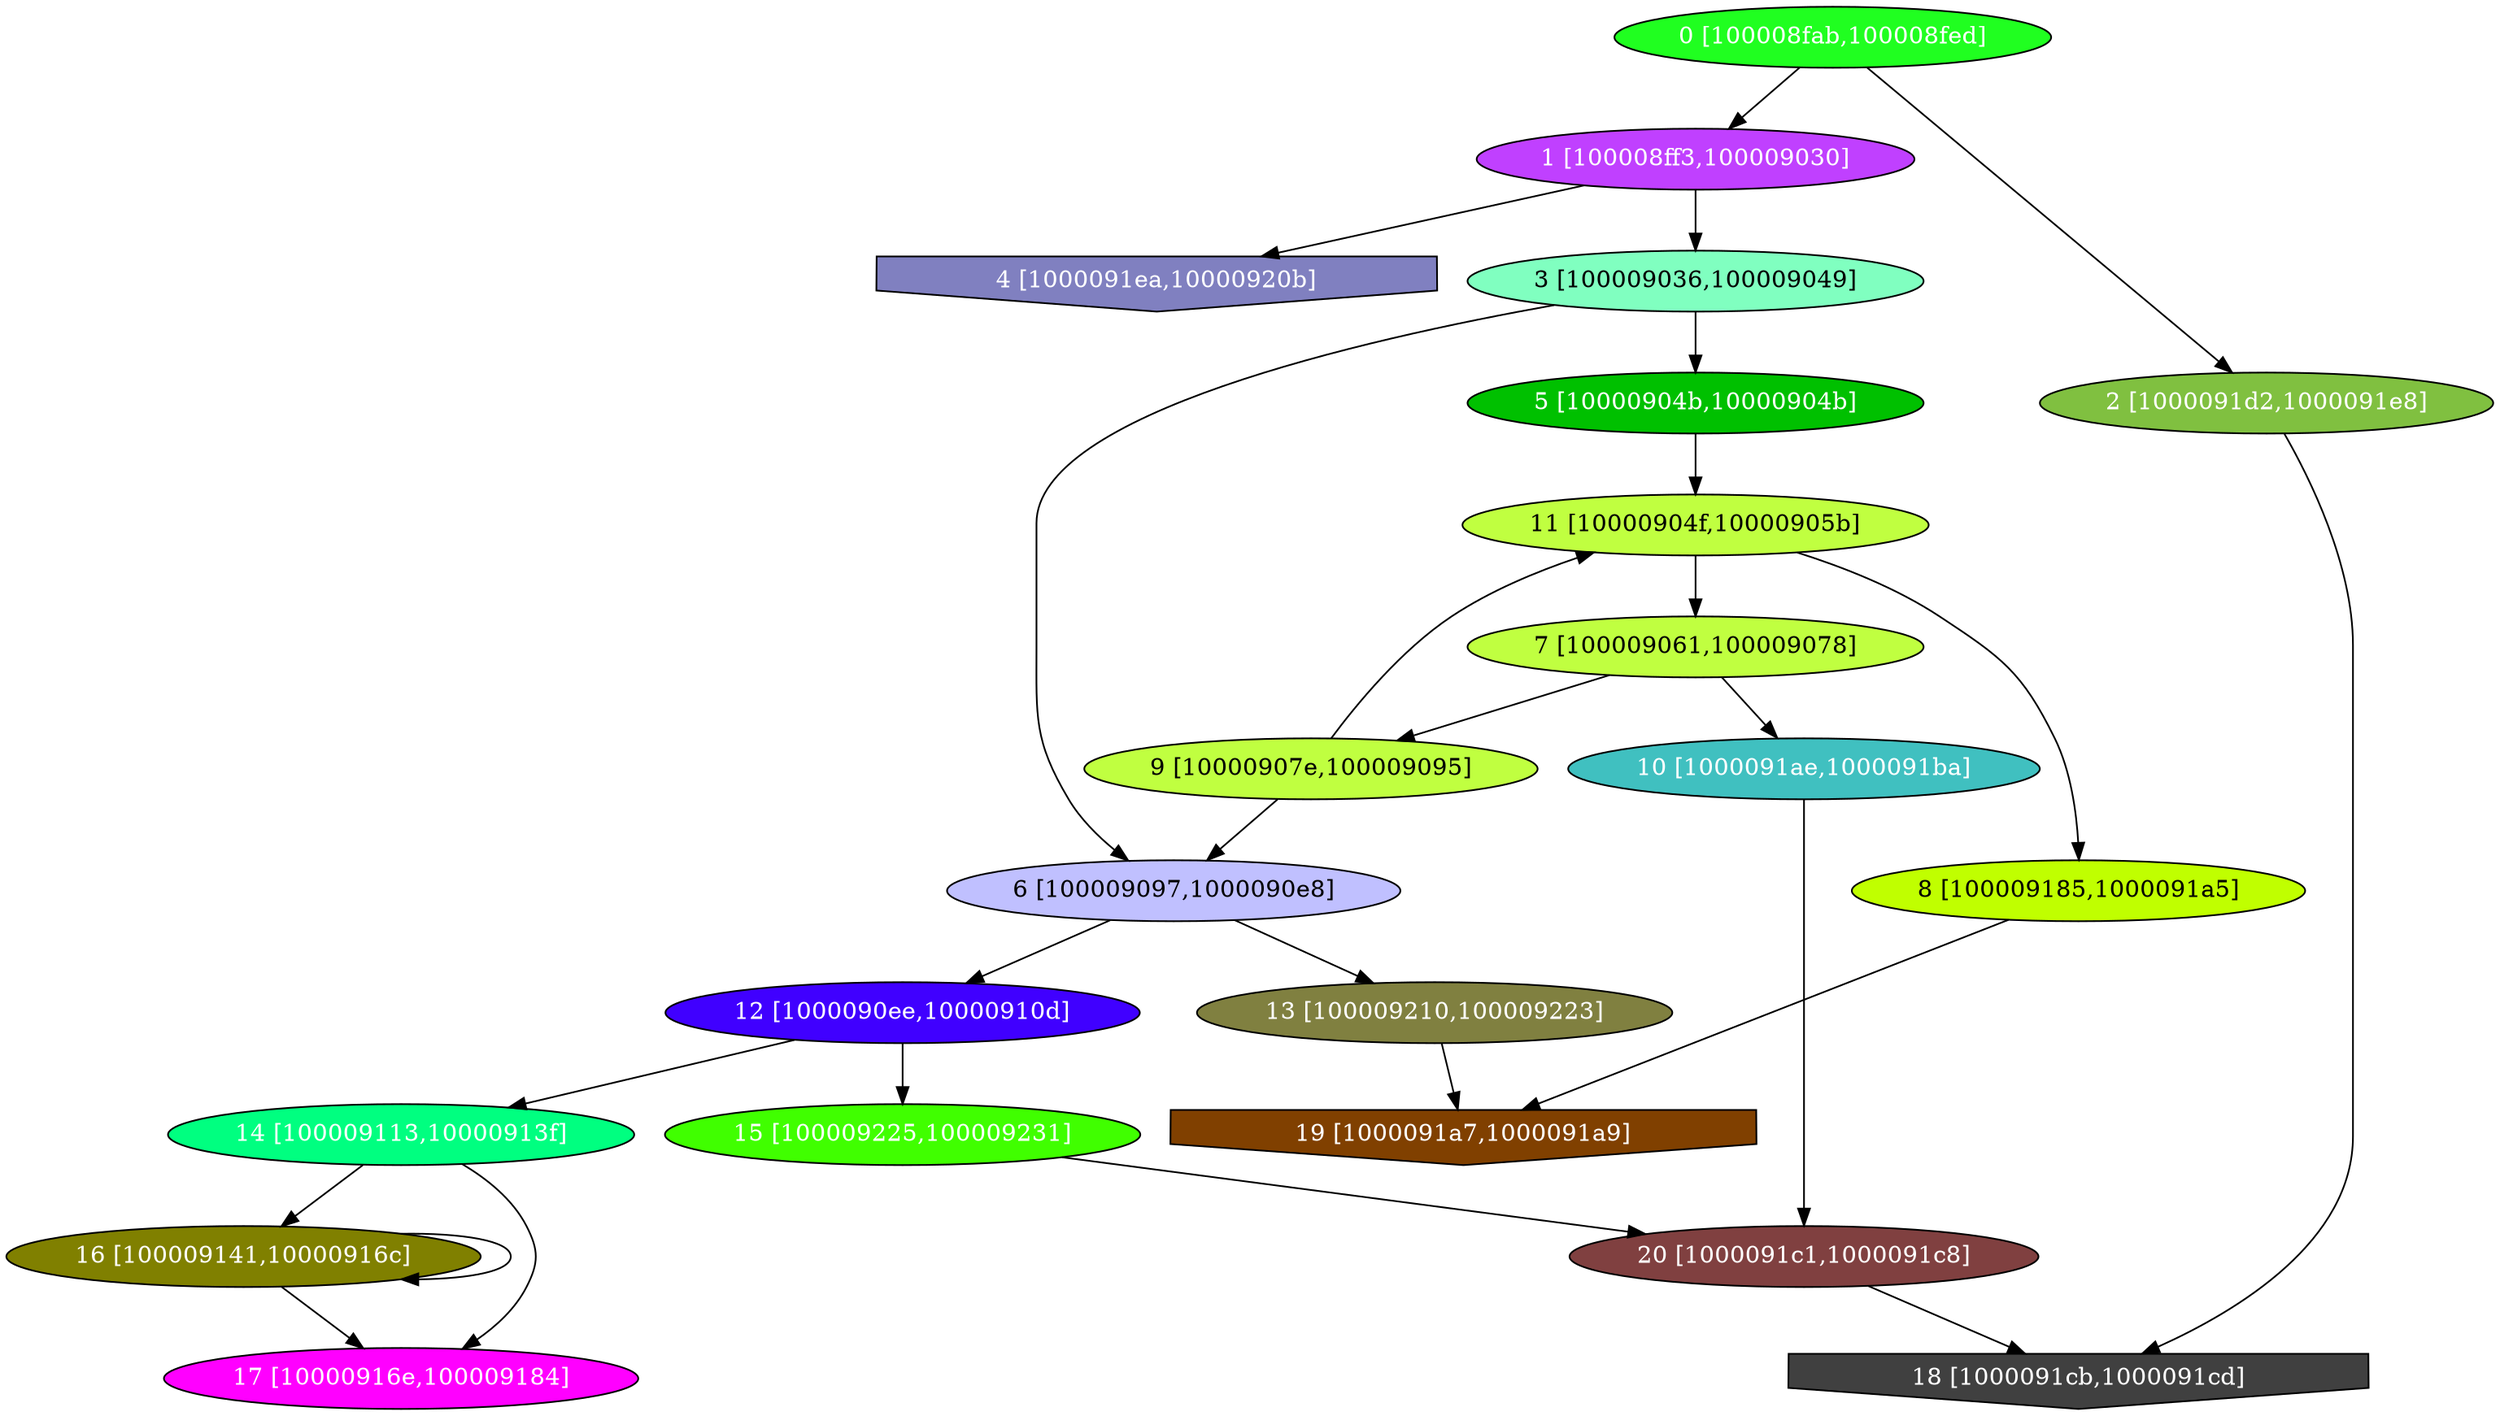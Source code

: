 diGraph tar{
	tar_0  [style=filled fillcolor="#20FF20" fontcolor="#ffffff" shape=oval label="0 [100008fab,100008fed]"]
	tar_1  [style=filled fillcolor="#C040FF" fontcolor="#ffffff" shape=oval label="1 [100008ff3,100009030]"]
	tar_2  [style=filled fillcolor="#80C040" fontcolor="#ffffff" shape=oval label="2 [1000091d2,1000091e8]"]
	tar_3  [style=filled fillcolor="#80FFC0" fontcolor="#000000" shape=oval label="3 [100009036,100009049]"]
	tar_4  [style=filled fillcolor="#8080C0" fontcolor="#ffffff" shape=invhouse label="4 [1000091ea,10000920b]"]
	tar_5  [style=filled fillcolor="#00C000" fontcolor="#ffffff" shape=oval label="5 [10000904b,10000904b]"]
	tar_6  [style=filled fillcolor="#C0C0FF" fontcolor="#000000" shape=oval label="6 [100009097,1000090e8]"]
	tar_7  [style=filled fillcolor="#C0FF40" fontcolor="#000000" shape=oval label="7 [100009061,100009078]"]
	tar_8  [style=filled fillcolor="#C0FF00" fontcolor="#000000" shape=oval label="8 [100009185,1000091a5]"]
	tar_9  [style=filled fillcolor="#C0FF40" fontcolor="#000000" shape=oval label="9 [10000907e,100009095]"]
	tar_a  [style=filled fillcolor="#40C0C0" fontcolor="#ffffff" shape=oval label="10 [1000091ae,1000091ba]"]
	tar_b  [style=filled fillcolor="#C0FF40" fontcolor="#000000" shape=oval label="11 [10000904f,10000905b]"]
	tar_c  [style=filled fillcolor="#4000FF" fontcolor="#ffffff" shape=oval label="12 [1000090ee,10000910d]"]
	tar_d  [style=filled fillcolor="#808040" fontcolor="#ffffff" shape=oval label="13 [100009210,100009223]"]
	tar_e  [style=filled fillcolor="#00FF80" fontcolor="#ffffff" shape=oval label="14 [100009113,10000913f]"]
	tar_f  [style=filled fillcolor="#40FF00" fontcolor="#ffffff" shape=oval label="15 [100009225,100009231]"]
	tar_10  [style=filled fillcolor="#808000" fontcolor="#ffffff" shape=oval label="16 [100009141,10000916c]"]
	tar_11  [style=filled fillcolor="#FF00FF" fontcolor="#ffffff" shape=oval label="17 [10000916e,100009184]"]
	tar_12  [style=filled fillcolor="#404040" fontcolor="#ffffff" shape=invhouse label="18 [1000091cb,1000091cd]"]
	tar_13  [style=filled fillcolor="#804000" fontcolor="#ffffff" shape=invhouse label="19 [1000091a7,1000091a9]"]
	tar_14  [style=filled fillcolor="#804040" fontcolor="#ffffff" shape=oval label="20 [1000091c1,1000091c8]"]

	tar_0 -> tar_1
	tar_0 -> tar_2
	tar_1 -> tar_3
	tar_1 -> tar_4
	tar_2 -> tar_12
	tar_3 -> tar_5
	tar_3 -> tar_6
	tar_5 -> tar_b
	tar_6 -> tar_c
	tar_6 -> tar_d
	tar_7 -> tar_9
	tar_7 -> tar_a
	tar_8 -> tar_13
	tar_9 -> tar_6
	tar_9 -> tar_b
	tar_a -> tar_14
	tar_b -> tar_7
	tar_b -> tar_8
	tar_c -> tar_e
	tar_c -> tar_f
	tar_d -> tar_13
	tar_e -> tar_10
	tar_e -> tar_11
	tar_f -> tar_14
	tar_10 -> tar_10
	tar_10 -> tar_11
	tar_14 -> tar_12
}